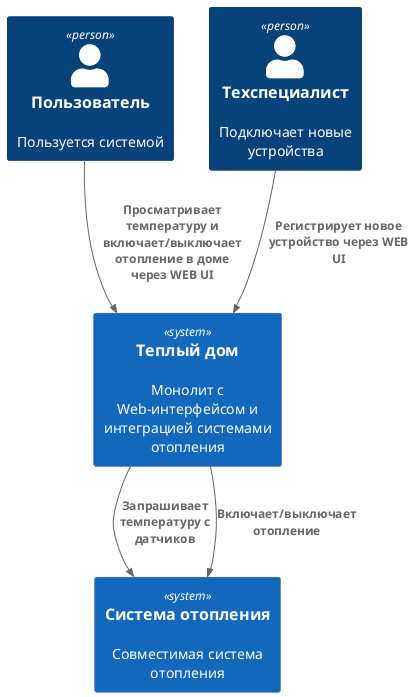 @startuml

!include <C4/C4_Context>

Person(user, "Пользователь", "Пользуется системой")
Person(admin, "Техспециалист", "Подключает новые устройства")

System(backend, "Теплый дом", "Монолит с Web-интерфейсом и интеграцией системами отопления")
System(heating, "Система отопления", "Совместимая система отопления")

Rel(user, backend, "Просматривает температуру и включает/выключает отопление в доме через WEB UI")
Rel(admin, backend, "Регистрирует новое устройство через WEB UI")
Rel(backend, heating, "Запрашивает температуру с датчиков")
Rel(backend, heating, "Включает/выключает отопление")

@enduml